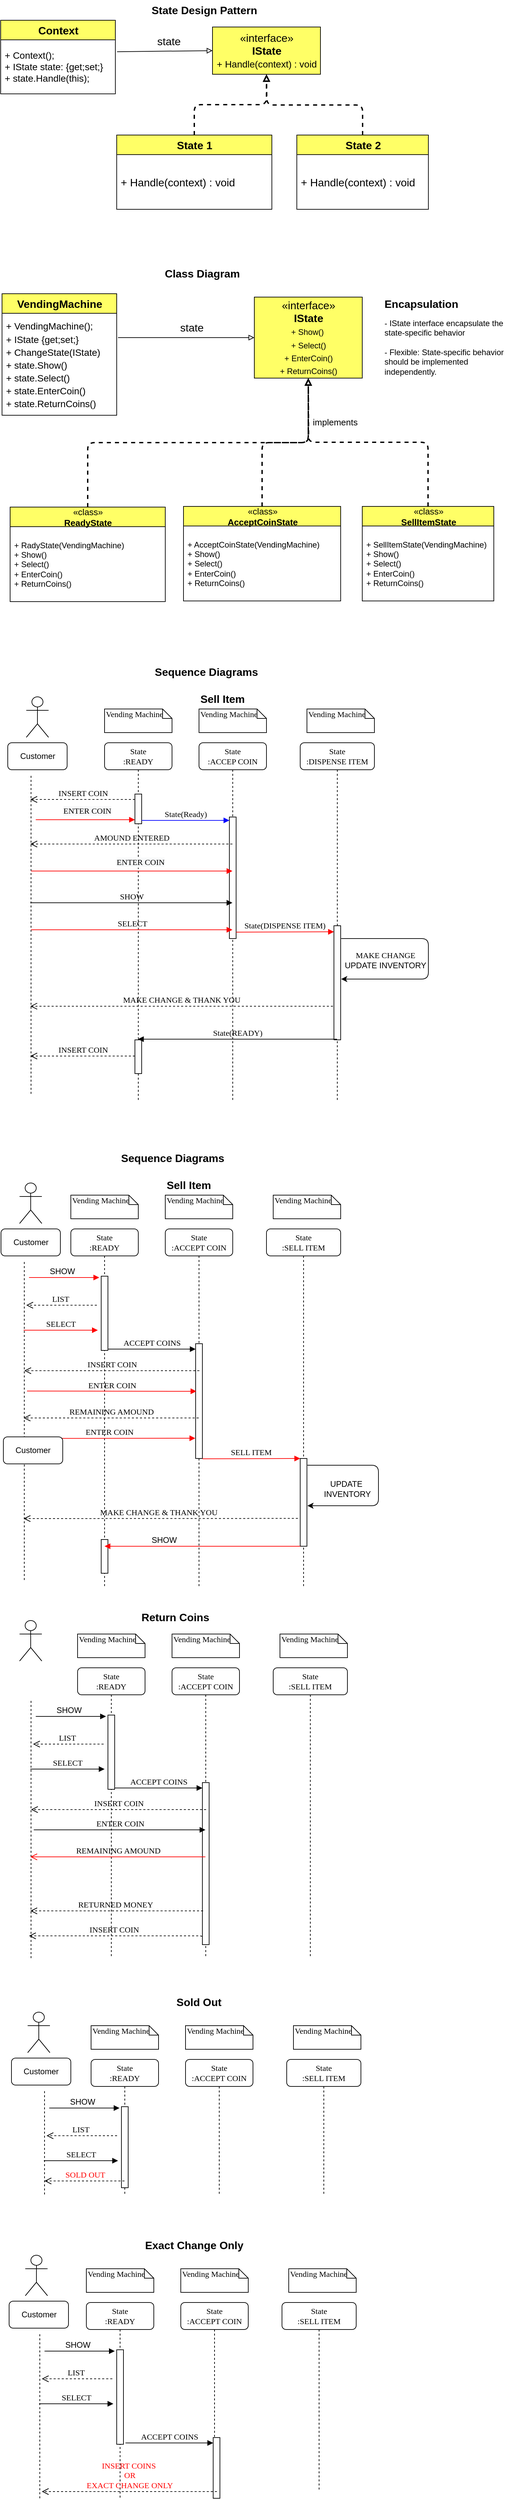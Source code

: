 <mxfile>
    <diagram id="iJszqyFh7Yhv1Dt7iqI_" name="Page-1">
        <mxGraphModel dx="1640" dy="1016" grid="1" gridSize="10" guides="1" tooltips="1" connect="1" arrows="1" fold="1" page="1" pageScale="1" pageWidth="850" pageHeight="1100" math="0" shadow="0">
            <root>
                <mxCell id="0"/>
                <mxCell id="1" parent="0"/>
                <mxCell id="3" value="State &lt;br style=&quot;font-size: 12px&quot;&gt;:ACCEPT COIN" style="shape=umlLifeline;perimeter=lifelinePerimeter;whiteSpace=wrap;html=1;container=1;collapsible=0;recursiveResize=0;outlineConnect=0;rounded=1;shadow=0;comic=0;labelBackgroundColor=none;strokeWidth=1;fontFamily=Verdana;fontSize=12;align=center;fontStyle=0" parent="1" vertex="1">
                    <mxGeometry x="-580" y="1830" width="100" height="530" as="geometry"/>
                </mxCell>
                <mxCell id="51" value="" style="html=1;points=[];perimeter=orthogonalPerimeter;rounded=0;shadow=0;comic=0;labelBackgroundColor=none;strokeWidth=1;fontFamily=Verdana;fontSize=12;align=center;fontStyle=0" parent="3" vertex="1">
                    <mxGeometry x="45" y="170" width="10" height="170" as="geometry"/>
                </mxCell>
                <mxCell id="61" value="MAKE CHANGE &amp;amp; THANK YOU" style="html=1;verticalAlign=bottom;endArrow=open;dashed=1;endSize=8;labelBackgroundColor=none;fontFamily=Verdana;fontSize=12;edgeStyle=elbowEdgeStyle;elbow=vertical;fontStyle=0;exitX=-0.345;exitY=0.907;exitDx=0;exitDy=0;exitPerimeter=0;" parent="3" edge="1">
                    <mxGeometry x="0.017" relative="1" as="geometry">
                        <mxPoint x="-210" y="429" as="targetPoint"/>
                        <Array as="points">
                            <mxPoint x="-16" y="429"/>
                            <mxPoint x="-7.27" y="450"/>
                            <mxPoint x="17.73" y="429.6"/>
                            <mxPoint x="47.73" y="429.6"/>
                        </Array>
                        <mxPoint x="196.55" y="428.77" as="sourcePoint"/>
                        <mxPoint as="offset"/>
                    </mxGeometry>
                </mxCell>
                <mxCell id="5" value="State&lt;br style=&quot;font-size: 12px;&quot;&gt;:SELL ITEM" style="shape=umlLifeline;perimeter=lifelinePerimeter;whiteSpace=wrap;html=1;container=1;collapsible=0;recursiveResize=0;outlineConnect=0;rounded=1;shadow=0;comic=0;labelBackgroundColor=none;strokeWidth=1;fontFamily=Verdana;fontSize=12;align=center;fontStyle=0" parent="1" vertex="1">
                    <mxGeometry x="-430" y="1830" width="110" height="530" as="geometry"/>
                </mxCell>
                <mxCell id="50" value="SELL ITEM" style="html=1;verticalAlign=bottom;endArrow=block;labelBackgroundColor=none;fontFamily=Verdana;fontSize=12;edgeStyle=elbowEdgeStyle;elbow=vertical;fontStyle=0;strokeColor=#FF0000;" parent="5" edge="1">
                    <mxGeometry relative="1" as="geometry">
                        <mxPoint x="-95" y="340.45" as="sourcePoint"/>
                        <mxPoint x="50" y="340" as="targetPoint"/>
                    </mxGeometry>
                </mxCell>
                <mxCell id="59" value="" style="html=1;points=[];perimeter=orthogonalPerimeter;rounded=0;shadow=0;comic=0;labelBackgroundColor=none;strokeWidth=1;fontFamily=Verdana;fontSize=12;align=center;fontStyle=0" parent="5" vertex="1">
                    <mxGeometry x="50" y="340" width="10" height="130" as="geometry"/>
                </mxCell>
                <mxCell id="10" value="State&lt;br style=&quot;font-size: 12px;&quot;&gt;:READY" style="shape=umlLifeline;perimeter=lifelinePerimeter;whiteSpace=wrap;html=1;container=1;collapsible=0;recursiveResize=0;outlineConnect=0;rounded=1;shadow=0;comic=0;labelBackgroundColor=none;strokeWidth=1;fontFamily=Verdana;fontSize=12;align=center;fontStyle=0" parent="1" vertex="1">
                    <mxGeometry x="-720" y="1830" width="100" height="530" as="geometry"/>
                </mxCell>
                <mxCell id="11" value="" style="html=1;points=[];perimeter=orthogonalPerimeter;rounded=0;shadow=0;comic=0;labelBackgroundColor=none;strokeWidth=1;fontFamily=Verdana;fontSize=12;align=center;fontStyle=0" parent="10" vertex="1">
                    <mxGeometry x="45" y="70" width="10" height="110" as="geometry"/>
                </mxCell>
                <mxCell id="34" value="LIST&amp;nbsp;" style="html=1;verticalAlign=bottom;endArrow=open;dashed=1;endSize=8;labelBackgroundColor=none;fontFamily=Verdana;fontSize=12;edgeStyle=elbowEdgeStyle;elbow=vertical;exitX=-0.049;exitY=1;exitDx=0;exitDy=0;exitPerimeter=0;fontStyle=0" parent="10" edge="1">
                    <mxGeometry relative="1" as="geometry">
                        <mxPoint x="-66" y="113" as="targetPoint"/>
                        <Array as="points">
                            <mxPoint x="-16" y="113"/>
                            <mxPoint x="-7.27" y="134"/>
                            <mxPoint x="17.73" y="113.6"/>
                            <mxPoint x="47.73" y="113.6"/>
                        </Array>
                        <mxPoint x="38.51" y="113" as="sourcePoint"/>
                    </mxGeometry>
                </mxCell>
                <mxCell id="42" value="SELECT" style="html=1;verticalAlign=bottom;endArrow=block;labelBackgroundColor=none;fontFamily=Verdana;fontSize=12;edgeStyle=elbowEdgeStyle;elbow=vertical;fontStyle=0;strokeColor=#FF0000;" parent="10" edge="1">
                    <mxGeometry relative="1" as="geometry">
                        <mxPoint x="-70" y="150" as="sourcePoint"/>
                        <mxPoint x="40" y="150" as="targetPoint"/>
                    </mxGeometry>
                </mxCell>
                <mxCell id="46" value="ENTER COIN" style="html=1;verticalAlign=bottom;endArrow=block;labelBackgroundColor=none;fontFamily=Verdana;fontSize=12;edgeStyle=elbowEdgeStyle;elbow=vertical;fontStyle=0;entryX=0.109;entryY=0.419;entryDx=0;entryDy=0;entryPerimeter=0;strokeColor=#FF0000;" parent="10" target="51" edge="1">
                    <mxGeometry relative="1" as="geometry">
                        <mxPoint x="-65" y="240.15" as="sourcePoint"/>
                        <mxPoint x="180" y="240" as="targetPoint"/>
                    </mxGeometry>
                </mxCell>
                <mxCell id="60" value="" style="html=1;points=[];perimeter=orthogonalPerimeter;rounded=0;shadow=0;comic=0;labelBackgroundColor=none;strokeWidth=1;fontFamily=Verdana;fontSize=12;align=center;fontStyle=0" parent="10" vertex="1">
                    <mxGeometry x="45" y="460" width="10" height="50" as="geometry"/>
                </mxCell>
                <mxCell id="20" value="Vending Machine" style="shape=note;whiteSpace=wrap;html=1;size=14;verticalAlign=top;align=left;spacingTop=-6;rounded=0;shadow=0;comic=0;labelBackgroundColor=none;strokeWidth=1;fontFamily=Verdana;fontSize=12;fontStyle=0" parent="1" vertex="1">
                    <mxGeometry x="-720" y="1780" width="100" height="35" as="geometry"/>
                </mxCell>
                <mxCell id="21" value="Vending Machine" style="shape=note;whiteSpace=wrap;html=1;size=14;verticalAlign=top;align=left;spacingTop=-6;rounded=0;shadow=0;comic=0;labelBackgroundColor=none;strokeWidth=1;fontFamily=Verdana;fontSize=12;fontStyle=0" parent="1" vertex="1">
                    <mxGeometry x="-580" y="1780" width="100" height="35" as="geometry"/>
                </mxCell>
                <mxCell id="22" value="Vending Machine" style="shape=note;whiteSpace=wrap;html=1;size=14;verticalAlign=top;align=left;spacingTop=-6;rounded=0;shadow=0;comic=0;labelBackgroundColor=none;strokeWidth=1;fontFamily=Verdana;fontSize=12;fontStyle=0" parent="1" vertex="1">
                    <mxGeometry x="-420" y="1780" width="100" height="35" as="geometry"/>
                </mxCell>
                <mxCell id="26" value="" style="shape=umlActor;verticalLabelPosition=bottom;verticalAlign=top;html=1;outlineConnect=0;fontStyle=0;fontSize=12;" parent="1" vertex="1">
                    <mxGeometry x="-796" y="1762" width="33" height="60" as="geometry"/>
                </mxCell>
                <mxCell id="27" value="" style="endArrow=none;dashed=1;html=1;strokeWidth=1;fontStyle=0;fontSize=12;" parent="1" edge="1">
                    <mxGeometry width="50" height="50" relative="1" as="geometry">
                        <mxPoint x="-789" y="2350" as="sourcePoint"/>
                        <mxPoint x="-789" y="1876" as="targetPoint"/>
                    </mxGeometry>
                </mxCell>
                <mxCell id="35" value="" style="html=1;verticalAlign=bottom;endArrow=block;labelBackgroundColor=none;fontFamily=Verdana;fontSize=12;edgeStyle=elbowEdgeStyle;elbow=vertical;entryX=-0.088;entryY=0.011;entryDx=0;entryDy=0;entryPerimeter=0;fontStyle=0;strokeColor=#FF0000;" parent="1" edge="1">
                    <mxGeometry relative="1" as="geometry">
                        <mxPoint x="-782" y="1902" as="sourcePoint"/>
                        <mxPoint x="-677.88" y="1902.17" as="targetPoint"/>
                    </mxGeometry>
                </mxCell>
                <mxCell id="40" value="SHOW" style="edgeLabel;html=1;align=center;verticalAlign=middle;resizable=0;points=[];fontStyle=0;fontSize=12;" parent="35" vertex="1" connectable="0">
                    <mxGeometry x="0.274" relative="1" as="geometry">
                        <mxPoint x="-18" y="-9" as="offset"/>
                    </mxGeometry>
                </mxCell>
                <mxCell id="44" value="ACCEPT COINS" style="html=1;verticalAlign=bottom;endArrow=block;entryX=0;entryY=0;labelBackgroundColor=none;fontFamily=Verdana;fontSize=12;edgeStyle=elbowEdgeStyle;elbow=vertical;fontStyle=0" parent="1" edge="1">
                    <mxGeometry relative="1" as="geometry">
                        <mxPoint x="-665" y="2008" as="sourcePoint"/>
                        <mxPoint x="-535" y="2008.0" as="targetPoint"/>
                    </mxGeometry>
                </mxCell>
                <mxCell id="45" value="INSERT COIN" style="html=1;verticalAlign=bottom;endArrow=open;dashed=1;endSize=8;labelBackgroundColor=none;fontFamily=Verdana;fontSize=12;edgeStyle=elbowEdgeStyle;elbow=vertical;fontStyle=0" parent="1" edge="1">
                    <mxGeometry x="-0.002" relative="1" as="geometry">
                        <mxPoint x="-789" y="2040" as="targetPoint"/>
                        <Array as="points">
                            <mxPoint x="-615" y="2040"/>
                            <mxPoint x="-606.27" y="2061"/>
                            <mxPoint x="-581.27" y="2040.6"/>
                            <mxPoint x="-551.27" y="2040.6"/>
                        </Array>
                        <mxPoint x="-529.5" y="2040" as="sourcePoint"/>
                        <mxPoint as="offset"/>
                    </mxGeometry>
                </mxCell>
                <mxCell id="47" value="REMAINING AMOUND" style="html=1;verticalAlign=bottom;endArrow=open;dashed=1;endSize=8;labelBackgroundColor=none;fontFamily=Verdana;fontSize=12;edgeStyle=elbowEdgeStyle;elbow=vertical;fontStyle=0" parent="1" source="3" edge="1">
                    <mxGeometry relative="1" as="geometry">
                        <mxPoint x="-790" y="2110" as="targetPoint"/>
                        <Array as="points">
                            <mxPoint x="-726" y="2110"/>
                            <mxPoint x="-717.27" y="2131"/>
                            <mxPoint x="-692.27" y="2110.6"/>
                            <mxPoint x="-662.27" y="2110.6"/>
                        </Array>
                        <mxPoint x="-671.49" y="2110" as="sourcePoint"/>
                    </mxGeometry>
                </mxCell>
                <mxCell id="48" value="ENTER COIN" style="html=1;verticalAlign=bottom;endArrow=block;labelBackgroundColor=none;fontFamily=Verdana;fontSize=12;edgeStyle=elbowEdgeStyle;elbow=vertical;fontStyle=0;strokeColor=#FF0000;" parent="1" edge="1">
                    <mxGeometry relative="1" as="geometry">
                        <mxPoint x="-790" y="2140.3" as="sourcePoint"/>
                        <mxPoint x="-535.5" y="2139.996" as="targetPoint"/>
                    </mxGeometry>
                </mxCell>
                <mxCell id="56" value="" style="endArrow=classic;html=1;fontSize=12;edgeStyle=orthogonalEdgeStyle;fontStyle=0" parent="1" edge="1">
                    <mxGeometry width="50" height="50" relative="1" as="geometry">
                        <mxPoint x="-369.269" y="2180" as="sourcePoint"/>
                        <mxPoint x="-369.269" y="2240" as="targetPoint"/>
                        <Array as="points">
                            <mxPoint x="-264" y="2180"/>
                        </Array>
                    </mxGeometry>
                </mxCell>
                <mxCell id="58" value="UPDATE&amp;nbsp;&lt;br style=&quot;font-size: 12px;&quot;&gt;INVENTORY" style="text;html=1;strokeColor=none;fillColor=none;align=center;verticalAlign=middle;whiteSpace=wrap;rounded=0;fontSize=12;fontStyle=0" parent="1" vertex="1">
                    <mxGeometry x="-340" y="2200" width="60" height="30" as="geometry"/>
                </mxCell>
                <mxCell id="62" value="" style="html=1;verticalAlign=bottom;endArrow=block;labelBackgroundColor=none;fontFamily=Verdana;fontSize=12;edgeStyle=elbowEdgeStyle;elbow=vertical;fontStyle=0;strokeColor=#FF0000;" parent="1" target="10" edge="1">
                    <mxGeometry relative="1" as="geometry">
                        <mxPoint x="-380" y="2300" as="sourcePoint"/>
                        <mxPoint x="-660.269" y="2300" as="targetPoint"/>
                        <Array as="points">
                            <mxPoint x="-390" y="2300"/>
                        </Array>
                    </mxGeometry>
                </mxCell>
                <mxCell id="63" value="SHOW" style="edgeLabel;html=1;align=center;verticalAlign=middle;resizable=0;points=[];fontStyle=0;fontSize=12;" parent="62" vertex="1" connectable="0">
                    <mxGeometry x="0.274" relative="1" as="geometry">
                        <mxPoint x="-18" y="-9" as="offset"/>
                    </mxGeometry>
                </mxCell>
                <mxCell id="65" value="State &lt;br style=&quot;font-size: 12px&quot;&gt;:ACCEPT COIN" style="shape=umlLifeline;perimeter=lifelinePerimeter;whiteSpace=wrap;html=1;container=1;collapsible=0;recursiveResize=0;outlineConnect=0;rounded=1;shadow=0;comic=0;labelBackgroundColor=none;strokeWidth=1;fontFamily=Verdana;fontSize=12;align=center;fontStyle=0" parent="1" vertex="1">
                    <mxGeometry x="-570" y="2480" width="100" height="430" as="geometry"/>
                </mxCell>
                <mxCell id="66" value="" style="html=1;points=[];perimeter=orthogonalPerimeter;rounded=0;shadow=0;comic=0;labelBackgroundColor=none;strokeWidth=1;fontFamily=Verdana;fontSize=12;align=center;fontStyle=0" parent="65" vertex="1">
                    <mxGeometry x="45" y="170" width="10" height="240" as="geometry"/>
                </mxCell>
                <mxCell id="68" value="State&lt;br style=&quot;font-size: 12px;&quot;&gt;:SELL ITEM" style="shape=umlLifeline;perimeter=lifelinePerimeter;whiteSpace=wrap;html=1;container=1;collapsible=0;recursiveResize=0;outlineConnect=0;rounded=1;shadow=0;comic=0;labelBackgroundColor=none;strokeWidth=1;fontFamily=Verdana;fontSize=12;align=center;fontStyle=0" parent="1" vertex="1">
                    <mxGeometry x="-420" y="2480" width="110" height="430" as="geometry"/>
                </mxCell>
                <mxCell id="71" value="State&lt;br style=&quot;font-size: 12px;&quot;&gt;:READY" style="shape=umlLifeline;perimeter=lifelinePerimeter;whiteSpace=wrap;html=1;container=1;collapsible=0;recursiveResize=0;outlineConnect=0;rounded=1;shadow=0;comic=0;labelBackgroundColor=none;strokeWidth=1;fontFamily=Verdana;fontSize=12;align=center;fontStyle=0" parent="1" vertex="1">
                    <mxGeometry x="-710" y="2480" width="100" height="430" as="geometry"/>
                </mxCell>
                <mxCell id="72" value="" style="html=1;points=[];perimeter=orthogonalPerimeter;rounded=0;shadow=0;comic=0;labelBackgroundColor=none;strokeWidth=1;fontFamily=Verdana;fontSize=12;align=center;fontStyle=0" parent="71" vertex="1">
                    <mxGeometry x="45" y="70" width="10" height="110" as="geometry"/>
                </mxCell>
                <mxCell id="73" value="LIST&amp;nbsp;" style="html=1;verticalAlign=bottom;endArrow=open;dashed=1;endSize=8;labelBackgroundColor=none;fontFamily=Verdana;fontSize=12;edgeStyle=elbowEdgeStyle;elbow=vertical;exitX=-0.049;exitY=1;exitDx=0;exitDy=0;exitPerimeter=0;fontStyle=0" parent="71" edge="1">
                    <mxGeometry relative="1" as="geometry">
                        <mxPoint x="-66" y="113" as="targetPoint"/>
                        <Array as="points">
                            <mxPoint x="-16" y="113"/>
                            <mxPoint x="-7.27" y="134"/>
                            <mxPoint x="17.73" y="113.6"/>
                            <mxPoint x="47.73" y="113.6"/>
                        </Array>
                        <mxPoint x="38.51" y="113" as="sourcePoint"/>
                    </mxGeometry>
                </mxCell>
                <mxCell id="74" value="SELECT" style="html=1;verticalAlign=bottom;endArrow=block;labelBackgroundColor=none;fontFamily=Verdana;fontSize=12;edgeStyle=elbowEdgeStyle;elbow=vertical;fontStyle=0" parent="71" edge="1">
                    <mxGeometry relative="1" as="geometry">
                        <mxPoint x="-70" y="150" as="sourcePoint"/>
                        <mxPoint x="40" y="150" as="targetPoint"/>
                    </mxGeometry>
                </mxCell>
                <mxCell id="75" value="ENTER COIN" style="html=1;verticalAlign=bottom;endArrow=block;labelBackgroundColor=none;fontFamily=Verdana;fontSize=12;edgeStyle=elbowEdgeStyle;elbow=vertical;fontStyle=0;" parent="71" target="65" edge="1">
                    <mxGeometry relative="1" as="geometry">
                        <mxPoint x="-65" y="240" as="sourcePoint"/>
                        <mxPoint x="180" y="250" as="targetPoint"/>
                    </mxGeometry>
                </mxCell>
                <mxCell id="67" value="RETURNED MONEY" style="html=1;verticalAlign=bottom;endArrow=open;dashed=1;endSize=8;labelBackgroundColor=none;fontFamily=Verdana;fontSize=12;edgeStyle=elbowEdgeStyle;elbow=vertical;fontStyle=0;" parent="71" edge="1">
                    <mxGeometry x="0.017" relative="1" as="geometry">
                        <mxPoint x="-70" y="360.23" as="targetPoint"/>
                        <Array as="points">
                            <mxPoint x="60" y="360"/>
                            <mxPoint x="157.73" y="360.83"/>
                            <mxPoint x="187.73" y="360.83"/>
                        </Array>
                        <mxPoint x="186" y="360" as="sourcePoint"/>
                        <mxPoint as="offset"/>
                    </mxGeometry>
                </mxCell>
                <mxCell id="77" value="Vending Machine" style="shape=note;whiteSpace=wrap;html=1;size=14;verticalAlign=top;align=left;spacingTop=-6;rounded=0;shadow=0;comic=0;labelBackgroundColor=none;strokeWidth=1;fontFamily=Verdana;fontSize=12;fontStyle=0" parent="1" vertex="1">
                    <mxGeometry x="-710" y="2430" width="100" height="35" as="geometry"/>
                </mxCell>
                <mxCell id="78" value="Vending Machine" style="shape=note;whiteSpace=wrap;html=1;size=14;verticalAlign=top;align=left;spacingTop=-6;rounded=0;shadow=0;comic=0;labelBackgroundColor=none;strokeWidth=1;fontFamily=Verdana;fontSize=12;fontStyle=0" parent="1" vertex="1">
                    <mxGeometry x="-570" y="2430" width="100" height="35" as="geometry"/>
                </mxCell>
                <mxCell id="79" value="Vending Machine" style="shape=note;whiteSpace=wrap;html=1;size=14;verticalAlign=top;align=left;spacingTop=-6;rounded=0;shadow=0;comic=0;labelBackgroundColor=none;strokeWidth=1;fontFamily=Verdana;fontSize=12;fontStyle=0" parent="1" vertex="1">
                    <mxGeometry x="-410" y="2430" width="100" height="35" as="geometry"/>
                </mxCell>
                <mxCell id="81" value="" style="endArrow=none;dashed=1;html=1;strokeWidth=1;fontStyle=0;fontSize=12;" parent="1" edge="1">
                    <mxGeometry width="50" height="50" relative="1" as="geometry">
                        <mxPoint x="-779" y="2910" as="sourcePoint"/>
                        <mxPoint x="-779" y="2526" as="targetPoint"/>
                    </mxGeometry>
                </mxCell>
                <mxCell id="82" value="" style="html=1;verticalAlign=bottom;endArrow=block;labelBackgroundColor=none;fontFamily=Verdana;fontSize=12;edgeStyle=elbowEdgeStyle;elbow=vertical;entryX=-0.088;entryY=0.011;entryDx=0;entryDy=0;entryPerimeter=0;fontStyle=0" parent="1" edge="1">
                    <mxGeometry relative="1" as="geometry">
                        <mxPoint x="-772" y="2552" as="sourcePoint"/>
                        <mxPoint x="-667.88" y="2552.17" as="targetPoint"/>
                    </mxGeometry>
                </mxCell>
                <mxCell id="83" value="SHOW" style="edgeLabel;html=1;align=center;verticalAlign=middle;resizable=0;points=[];fontStyle=0;fontSize=12;" parent="82" vertex="1" connectable="0">
                    <mxGeometry x="0.274" relative="1" as="geometry">
                        <mxPoint x="-18" y="-9" as="offset"/>
                    </mxGeometry>
                </mxCell>
                <mxCell id="84" value="ACCEPT COINS" style="html=1;verticalAlign=bottom;endArrow=block;entryX=0;entryY=0;labelBackgroundColor=none;fontFamily=Verdana;fontSize=12;edgeStyle=elbowEdgeStyle;elbow=vertical;fontStyle=0" parent="1" edge="1">
                    <mxGeometry relative="1" as="geometry">
                        <mxPoint x="-655" y="2658" as="sourcePoint"/>
                        <mxPoint x="-525" y="2658" as="targetPoint"/>
                    </mxGeometry>
                </mxCell>
                <mxCell id="85" value="INSERT COIN" style="html=1;verticalAlign=bottom;endArrow=open;dashed=1;endSize=8;labelBackgroundColor=none;fontFamily=Verdana;fontSize=12;edgeStyle=elbowEdgeStyle;elbow=vertical;fontStyle=0" parent="1" edge="1">
                    <mxGeometry x="-0.002" relative="1" as="geometry">
                        <mxPoint x="-779" y="2690" as="targetPoint"/>
                        <Array as="points">
                            <mxPoint x="-605" y="2690"/>
                            <mxPoint x="-596.27" y="2711"/>
                            <mxPoint x="-571.27" y="2690.6"/>
                            <mxPoint x="-541.27" y="2690.6"/>
                        </Array>
                        <mxPoint x="-519.5" y="2690" as="sourcePoint"/>
                        <mxPoint as="offset"/>
                    </mxGeometry>
                </mxCell>
                <mxCell id="86" value="REMAINING AMOUND" style="html=1;verticalAlign=bottom;endArrow=open;endSize=8;labelBackgroundColor=none;fontFamily=Verdana;fontSize=12;edgeStyle=elbowEdgeStyle;elbow=vertical;fontStyle=0;strokeColor=#FF0000;" parent="1" source="65" edge="1">
                    <mxGeometry relative="1" as="geometry">
                        <mxPoint x="-780" y="2760" as="targetPoint"/>
                        <Array as="points">
                            <mxPoint x="-716" y="2760"/>
                            <mxPoint x="-707.27" y="2781"/>
                            <mxPoint x="-682.27" y="2760.6"/>
                            <mxPoint x="-652.27" y="2760.6"/>
                        </Array>
                        <mxPoint x="-661.49" y="2760" as="sourcePoint"/>
                    </mxGeometry>
                </mxCell>
                <mxCell id="120" value="INSERT COIN" style="html=1;verticalAlign=bottom;endArrow=open;dashed=1;endSize=8;labelBackgroundColor=none;fontFamily=Verdana;fontSize=12;edgeStyle=elbowEdgeStyle;elbow=vertical;fontStyle=0;exitX=0.109;exitY=0.869;exitDx=0;exitDy=0;exitPerimeter=0;" parent="1" edge="1">
                    <mxGeometry x="0.017" relative="1" as="geometry">
                        <mxPoint x="-782" y="2877.23" as="targetPoint"/>
                        <Array as="points">
                            <mxPoint x="-652" y="2877"/>
                            <mxPoint x="-554.27" y="2877.83"/>
                            <mxPoint x="-524.27" y="2877.83"/>
                        </Array>
                        <mxPoint x="-525.91" y="2878.18" as="sourcePoint"/>
                        <mxPoint as="offset"/>
                    </mxGeometry>
                </mxCell>
                <mxCell id="121" value="State &lt;br style=&quot;font-size: 12px&quot;&gt;:ACCEPT COIN" style="shape=umlLifeline;perimeter=lifelinePerimeter;whiteSpace=wrap;html=1;container=1;collapsible=0;recursiveResize=0;outlineConnect=0;rounded=1;shadow=0;comic=0;labelBackgroundColor=none;strokeWidth=1;fontFamily=Verdana;fontSize=12;align=center;fontStyle=0" parent="1" vertex="1">
                    <mxGeometry x="-550" y="3060" width="100" height="200" as="geometry"/>
                </mxCell>
                <mxCell id="123" value="State&lt;br style=&quot;font-size: 12px;&quot;&gt;:SELL ITEM" style="shape=umlLifeline;perimeter=lifelinePerimeter;whiteSpace=wrap;html=1;container=1;collapsible=0;recursiveResize=0;outlineConnect=0;rounded=1;shadow=0;comic=0;labelBackgroundColor=none;strokeWidth=1;fontFamily=Verdana;fontSize=12;align=center;fontStyle=0" parent="1" vertex="1">
                    <mxGeometry x="-400" y="3060" width="110" height="200" as="geometry"/>
                </mxCell>
                <mxCell id="124" value="State&lt;br style=&quot;font-size: 12px;&quot;&gt;:READY" style="shape=umlLifeline;perimeter=lifelinePerimeter;whiteSpace=wrap;html=1;container=1;collapsible=0;recursiveResize=0;outlineConnect=0;rounded=1;shadow=0;comic=0;labelBackgroundColor=none;strokeWidth=1;fontFamily=Verdana;fontSize=12;align=center;fontStyle=0" parent="1" vertex="1">
                    <mxGeometry x="-690" y="3060" width="100" height="200" as="geometry"/>
                </mxCell>
                <mxCell id="125" value="" style="html=1;points=[];perimeter=orthogonalPerimeter;rounded=0;shadow=0;comic=0;labelBackgroundColor=none;strokeWidth=1;fontFamily=Verdana;fontSize=12;align=center;fontStyle=0" parent="124" vertex="1">
                    <mxGeometry x="45" y="70" width="10" height="120" as="geometry"/>
                </mxCell>
                <mxCell id="126" value="LIST&amp;nbsp;" style="html=1;verticalAlign=bottom;endArrow=open;dashed=1;endSize=8;labelBackgroundColor=none;fontFamily=Verdana;fontSize=12;edgeStyle=elbowEdgeStyle;elbow=vertical;exitX=-0.049;exitY=1;exitDx=0;exitDy=0;exitPerimeter=0;fontStyle=0" parent="124" edge="1">
                    <mxGeometry relative="1" as="geometry">
                        <mxPoint x="-66" y="113" as="targetPoint"/>
                        <Array as="points">
                            <mxPoint x="-16" y="113"/>
                            <mxPoint x="-7.27" y="134"/>
                            <mxPoint x="17.73" y="113.6"/>
                            <mxPoint x="47.73" y="113.6"/>
                        </Array>
                        <mxPoint x="38.51" y="113" as="sourcePoint"/>
                    </mxGeometry>
                </mxCell>
                <mxCell id="127" value="SELECT" style="html=1;verticalAlign=bottom;endArrow=block;labelBackgroundColor=none;fontFamily=Verdana;fontSize=12;edgeStyle=elbowEdgeStyle;elbow=vertical;fontStyle=0" parent="124" edge="1">
                    <mxGeometry relative="1" as="geometry">
                        <mxPoint x="-70" y="150" as="sourcePoint"/>
                        <mxPoint x="40" y="150" as="targetPoint"/>
                    </mxGeometry>
                </mxCell>
                <mxCell id="130" value="Vending Machine" style="shape=note;whiteSpace=wrap;html=1;size=14;verticalAlign=top;align=left;spacingTop=-6;rounded=0;shadow=0;comic=0;labelBackgroundColor=none;strokeWidth=1;fontFamily=Verdana;fontSize=12;fontStyle=0" parent="1" vertex="1">
                    <mxGeometry x="-690" y="3010" width="100" height="35" as="geometry"/>
                </mxCell>
                <mxCell id="131" value="Vending Machine" style="shape=note;whiteSpace=wrap;html=1;size=14;verticalAlign=top;align=left;spacingTop=-6;rounded=0;shadow=0;comic=0;labelBackgroundColor=none;strokeWidth=1;fontFamily=Verdana;fontSize=12;fontStyle=0" parent="1" vertex="1">
                    <mxGeometry x="-550" y="3010" width="100" height="35" as="geometry"/>
                </mxCell>
                <mxCell id="132" value="Vending Machine" style="shape=note;whiteSpace=wrap;html=1;size=14;verticalAlign=top;align=left;spacingTop=-6;rounded=0;shadow=0;comic=0;labelBackgroundColor=none;strokeWidth=1;fontFamily=Verdana;fontSize=12;fontStyle=0" parent="1" vertex="1">
                    <mxGeometry x="-390" y="3010" width="100" height="35" as="geometry"/>
                </mxCell>
                <mxCell id="134" value="" style="endArrow=none;dashed=1;html=1;strokeWidth=1;fontStyle=0;fontSize=12;" parent="1" edge="1">
                    <mxGeometry width="50" height="50" relative="1" as="geometry">
                        <mxPoint x="-759" y="3260" as="sourcePoint"/>
                        <mxPoint x="-759" y="3106" as="targetPoint"/>
                    </mxGeometry>
                </mxCell>
                <mxCell id="135" value="" style="html=1;verticalAlign=bottom;endArrow=block;labelBackgroundColor=none;fontFamily=Verdana;fontSize=12;edgeStyle=elbowEdgeStyle;elbow=vertical;entryX=-0.088;entryY=0.011;entryDx=0;entryDy=0;entryPerimeter=0;fontStyle=0" parent="1" edge="1">
                    <mxGeometry relative="1" as="geometry">
                        <mxPoint x="-752" y="3132" as="sourcePoint"/>
                        <mxPoint x="-647.88" y="3132.17" as="targetPoint"/>
                    </mxGeometry>
                </mxCell>
                <mxCell id="136" value="SHOW" style="edgeLabel;html=1;align=center;verticalAlign=middle;resizable=0;points=[];fontStyle=0;fontSize=12;" parent="135" vertex="1" connectable="0">
                    <mxGeometry x="0.274" relative="1" as="geometry">
                        <mxPoint x="-18" y="-9" as="offset"/>
                    </mxGeometry>
                </mxCell>
                <mxCell id="138" value="SOLD OUT" style="html=1;verticalAlign=bottom;endArrow=open;dashed=1;endSize=8;labelBackgroundColor=none;fontFamily=Verdana;fontSize=12;edgeStyle=elbowEdgeStyle;elbow=vertical;fontStyle=0;fontColor=#FF0000;" parent="1" source="124" edge="1">
                    <mxGeometry x="-0.002" relative="1" as="geometry">
                        <mxPoint x="-759" y="3240" as="targetPoint"/>
                        <Array as="points">
                            <mxPoint x="-680" y="3240"/>
                            <mxPoint x="-660" y="3250"/>
                            <mxPoint x="-576.27" y="3261"/>
                            <mxPoint x="-551.27" y="3240.6"/>
                            <mxPoint x="-521.27" y="3240.6"/>
                        </Array>
                        <mxPoint x="-570" y="3260" as="sourcePoint"/>
                        <mxPoint as="offset"/>
                    </mxGeometry>
                </mxCell>
                <mxCell id="143" value="&lt;font color=&quot;#000000&quot; style=&quot;font-size: 16px;&quot;&gt;Sold Out&lt;/font&gt;" style="text;html=1;strokeColor=none;fillColor=none;align=center;verticalAlign=middle;whiteSpace=wrap;rounded=0;fontSize=16;fontColor=#FF0000;fontStyle=1" parent="1" vertex="1">
                    <mxGeometry x="-625" y="2960" width="190" height="30" as="geometry"/>
                </mxCell>
                <mxCell id="144" value="&lt;font color=&quot;#000000&quot; style=&quot;font-size: 16px;&quot;&gt;Return Coins&lt;/font&gt;" style="text;html=1;strokeColor=none;fillColor=none;align=center;verticalAlign=middle;whiteSpace=wrap;rounded=0;fontSize=16;fontColor=#FF0000;fontStyle=1" parent="1" vertex="1">
                    <mxGeometry x="-660" y="2390" width="190" height="30" as="geometry"/>
                </mxCell>
                <mxCell id="145" value="State &lt;br style=&quot;font-size: 12px&quot;&gt;:ACCEPT COIN" style="shape=umlLifeline;perimeter=lifelinePerimeter;whiteSpace=wrap;html=1;container=1;collapsible=0;recursiveResize=0;outlineConnect=0;rounded=1;shadow=0;comic=0;labelBackgroundColor=none;strokeWidth=1;fontFamily=Verdana;fontSize=12;align=center;fontStyle=0" parent="1" vertex="1">
                    <mxGeometry x="-557" y="3420" width="100" height="200" as="geometry"/>
                </mxCell>
                <mxCell id="146" value="State&lt;br style=&quot;font-size: 12px;&quot;&gt;:SELL ITEM" style="shape=umlLifeline;perimeter=lifelinePerimeter;whiteSpace=wrap;html=1;container=1;collapsible=0;recursiveResize=0;outlineConnect=0;rounded=1;shadow=0;comic=0;labelBackgroundColor=none;strokeWidth=1;fontFamily=Verdana;fontSize=12;align=center;fontStyle=0" parent="1" vertex="1">
                    <mxGeometry x="-407" y="3420" width="110" height="280" as="geometry"/>
                </mxCell>
                <mxCell id="147" value="State&lt;br style=&quot;font-size: 12px;&quot;&gt;:READY" style="shape=umlLifeline;perimeter=lifelinePerimeter;whiteSpace=wrap;html=1;container=1;collapsible=0;recursiveResize=0;outlineConnect=0;rounded=1;shadow=0;comic=0;labelBackgroundColor=none;strokeWidth=1;fontFamily=Verdana;fontSize=12;align=center;fontStyle=0" parent="1" vertex="1">
                    <mxGeometry x="-697" y="3420" width="100" height="290" as="geometry"/>
                </mxCell>
                <mxCell id="148" value="" style="html=1;points=[];perimeter=orthogonalPerimeter;rounded=0;shadow=0;comic=0;labelBackgroundColor=none;strokeWidth=1;fontFamily=Verdana;fontSize=12;align=center;fontStyle=0" parent="147" vertex="1">
                    <mxGeometry x="45" y="70" width="10" height="140" as="geometry"/>
                </mxCell>
                <mxCell id="149" value="LIST&amp;nbsp;" style="html=1;verticalAlign=bottom;endArrow=open;dashed=1;endSize=8;labelBackgroundColor=none;fontFamily=Verdana;fontSize=12;edgeStyle=elbowEdgeStyle;elbow=vertical;exitX=-0.049;exitY=1;exitDx=0;exitDy=0;exitPerimeter=0;fontStyle=0" parent="147" edge="1">
                    <mxGeometry relative="1" as="geometry">
                        <mxPoint x="-66" y="113" as="targetPoint"/>
                        <Array as="points">
                            <mxPoint x="-16" y="113"/>
                            <mxPoint x="-7.27" y="134"/>
                            <mxPoint x="17.73" y="113.6"/>
                            <mxPoint x="47.73" y="113.6"/>
                        </Array>
                        <mxPoint x="38.51" y="113" as="sourcePoint"/>
                    </mxGeometry>
                </mxCell>
                <mxCell id="150" value="SELECT" style="html=1;verticalAlign=bottom;endArrow=block;labelBackgroundColor=none;fontFamily=Verdana;fontSize=12;edgeStyle=elbowEdgeStyle;elbow=vertical;fontStyle=0" parent="147" edge="1">
                    <mxGeometry relative="1" as="geometry">
                        <mxPoint x="-70" y="150" as="sourcePoint"/>
                        <mxPoint x="40" y="150" as="targetPoint"/>
                    </mxGeometry>
                </mxCell>
                <mxCell id="151" value="Vending Machine" style="shape=note;whiteSpace=wrap;html=1;size=14;verticalAlign=top;align=left;spacingTop=-6;rounded=0;shadow=0;comic=0;labelBackgroundColor=none;strokeWidth=1;fontFamily=Verdana;fontSize=12;fontStyle=0" parent="1" vertex="1">
                    <mxGeometry x="-697" y="3370" width="100" height="35" as="geometry"/>
                </mxCell>
                <mxCell id="152" value="Vending Machine" style="shape=note;whiteSpace=wrap;html=1;size=14;verticalAlign=top;align=left;spacingTop=-6;rounded=0;shadow=0;comic=0;labelBackgroundColor=none;strokeWidth=1;fontFamily=Verdana;fontSize=12;fontStyle=0" parent="1" vertex="1">
                    <mxGeometry x="-557" y="3370" width="100" height="35" as="geometry"/>
                </mxCell>
                <mxCell id="153" value="Vending Machine" style="shape=note;whiteSpace=wrap;html=1;size=14;verticalAlign=top;align=left;spacingTop=-6;rounded=0;shadow=0;comic=0;labelBackgroundColor=none;strokeWidth=1;fontFamily=Verdana;fontSize=12;fontStyle=0" parent="1" vertex="1">
                    <mxGeometry x="-397" y="3370" width="100" height="35" as="geometry"/>
                </mxCell>
                <mxCell id="155" value="" style="endArrow=none;dashed=1;html=1;strokeWidth=1;fontStyle=0;fontSize=12;" parent="1" edge="1">
                    <mxGeometry width="50" height="50" relative="1" as="geometry">
                        <mxPoint x="-766" y="3710" as="sourcePoint"/>
                        <mxPoint x="-766" y="3466" as="targetPoint"/>
                    </mxGeometry>
                </mxCell>
                <mxCell id="156" value="" style="html=1;verticalAlign=bottom;endArrow=block;labelBackgroundColor=none;fontFamily=Verdana;fontSize=12;edgeStyle=elbowEdgeStyle;elbow=vertical;entryX=-0.088;entryY=0.011;entryDx=0;entryDy=0;entryPerimeter=0;fontStyle=0" parent="1" edge="1">
                    <mxGeometry relative="1" as="geometry">
                        <mxPoint x="-759" y="3492" as="sourcePoint"/>
                        <mxPoint x="-654.88" y="3492.17" as="targetPoint"/>
                    </mxGeometry>
                </mxCell>
                <mxCell id="157" value="SHOW" style="edgeLabel;html=1;align=center;verticalAlign=middle;resizable=0;points=[];fontStyle=0;fontSize=12;" parent="156" vertex="1" connectable="0">
                    <mxGeometry x="0.274" relative="1" as="geometry">
                        <mxPoint x="-18" y="-9" as="offset"/>
                    </mxGeometry>
                </mxCell>
                <mxCell id="159" value="&lt;font color=&quot;#000000&quot; style=&quot;font-size: 16px;&quot;&gt;Exact Change Only&lt;/font&gt;" style="text;html=1;strokeColor=none;fillColor=none;align=center;verticalAlign=middle;whiteSpace=wrap;rounded=0;fontSize=16;fontColor=#FF0000;fontStyle=1" parent="1" vertex="1">
                    <mxGeometry x="-632" y="3320" width="190" height="30" as="geometry"/>
                </mxCell>
                <mxCell id="160" value="" style="html=1;points=[];perimeter=orthogonalPerimeter;rounded=0;shadow=0;comic=0;labelBackgroundColor=none;strokeWidth=1;fontFamily=Verdana;fontSize=12;align=center;fontStyle=0" parent="1" vertex="1">
                    <mxGeometry x="-509" y="3620" width="10" height="90" as="geometry"/>
                </mxCell>
                <mxCell id="161" value="ACCEPT COINS" style="html=1;verticalAlign=bottom;endArrow=block;entryX=0;entryY=0;labelBackgroundColor=none;fontFamily=Verdana;fontSize=12;edgeStyle=elbowEdgeStyle;elbow=vertical;fontStyle=0" parent="1" edge="1">
                    <mxGeometry relative="1" as="geometry">
                        <mxPoint x="-639" y="3628" as="sourcePoint"/>
                        <mxPoint x="-509" y="3628" as="targetPoint"/>
                    </mxGeometry>
                </mxCell>
                <mxCell id="162" value="&lt;span style=&quot;color: rgb(255, 0, 0); font-size: 12px;&quot;&gt;INSERT COINS&amp;nbsp;&lt;br style=&quot;font-size: 12px;&quot;&gt;OR&lt;br style=&quot;font-size: 12px;&quot;&gt;EXACT CHANGE ONLY&lt;/span&gt;" style="html=1;verticalAlign=bottom;endArrow=open;dashed=1;endSize=8;labelBackgroundColor=none;fontFamily=Verdana;fontSize=12;edgeStyle=elbowEdgeStyle;elbow=vertical;fontStyle=0" parent="1" edge="1">
                    <mxGeometry x="-0.002" relative="1" as="geometry">
                        <mxPoint x="-763" y="3700" as="targetPoint"/>
                        <Array as="points">
                            <mxPoint x="-589" y="3700"/>
                            <mxPoint x="-580.27" y="3721"/>
                            <mxPoint x="-555.27" y="3700.6"/>
                            <mxPoint x="-525.27" y="3700.6"/>
                        </Array>
                        <mxPoint x="-503.5" y="3700" as="sourcePoint"/>
                        <mxPoint as="offset"/>
                    </mxGeometry>
                </mxCell>
                <mxCell id="163" value="&lt;font color=&quot;#000000&quot; style=&quot;font-size: 16px;&quot;&gt;Sell Item&lt;/font&gt;" style="text;html=1;strokeColor=none;fillColor=none;align=center;verticalAlign=middle;whiteSpace=wrap;rounded=0;fontSize=16;fontColor=#FF0000;fontStyle=1" parent="1" vertex="1">
                    <mxGeometry x="-640" y="1750" width="190" height="30" as="geometry"/>
                </mxCell>
                <mxCell id="171" value="Customer" style="rounded=1;whiteSpace=wrap;html=1;fontSize=12;fontColor=#000000;fontStyle=0" parent="1" vertex="1">
                    <mxGeometry x="-823.5" y="1830" width="88" height="40" as="geometry"/>
                </mxCell>
                <mxCell id="173" value="" style="shape=umlActor;verticalLabelPosition=bottom;verticalAlign=top;html=1;outlineConnect=0;fontStyle=0;fontSize=12;" parent="1" vertex="1">
                    <mxGeometry x="-796" y="2410" width="33" height="60" as="geometry"/>
                </mxCell>
                <mxCell id="174" value="Customer" style="rounded=1;whiteSpace=wrap;html=1;fontSize=12;fontColor=#000000;fontStyle=0" parent="1" vertex="1">
                    <mxGeometry x="-820" y="2138" width="88" height="40" as="geometry"/>
                </mxCell>
                <mxCell id="175" value="" style="shape=umlActor;verticalLabelPosition=bottom;verticalAlign=top;html=1;outlineConnect=0;fontStyle=0;fontSize=12;" parent="1" vertex="1">
                    <mxGeometry x="-784" y="2990" width="33" height="60" as="geometry"/>
                </mxCell>
                <mxCell id="176" value="Customer" style="rounded=1;whiteSpace=wrap;html=1;fontSize=12;fontColor=#000000;fontStyle=0" parent="1" vertex="1">
                    <mxGeometry x="-808" y="3058" width="88" height="40" as="geometry"/>
                </mxCell>
                <mxCell id="177" value="" style="shape=umlActor;verticalLabelPosition=bottom;verticalAlign=top;html=1;outlineConnect=0;fontStyle=0;fontSize=12;" parent="1" vertex="1">
                    <mxGeometry x="-787.5" y="3350" width="33" height="60" as="geometry"/>
                </mxCell>
                <mxCell id="178" value="Customer" style="rounded=1;whiteSpace=wrap;html=1;fontSize=12;fontColor=#000000;fontStyle=0" parent="1" vertex="1">
                    <mxGeometry x="-811.5" y="3418" width="88" height="40" as="geometry"/>
                </mxCell>
                <mxCell id="185" value="&lt;span style=&quot;font-weight: 400 ; font-size: 13px&quot;&gt;«class»&lt;/span&gt;&lt;br style=&quot;font-size: 13px&quot;&gt;ReadyState" style="swimlane;fontStyle=1;align=center;verticalAlign=middle;childLayout=stackLayout;horizontal=1;startSize=29;horizontalStack=0;resizeParent=1;resizeParentMax=0;resizeLast=0;collapsible=0;marginBottom=0;html=1;labelBackgroundColor=none;fontSize=13;fontColor=#000000;fillColor=#FFFF66;" parent="1" vertex="1">
                    <mxGeometry x="-810" y="761" width="230" height="140" as="geometry"/>
                </mxCell>
                <mxCell id="187" value="+ RadyState(VendingMachine)&lt;br style=&quot;font-size: 12px&quot;&gt;+ Show()&amp;nbsp;&lt;br&gt;+ Select()&lt;br&gt;+ EnterCoin()&lt;br&gt;+ ReturnCoins()" style="text;html=1;strokeColor=none;fillColor=none;align=left;verticalAlign=middle;spacingLeft=4;spacingRight=4;overflow=hidden;rotatable=0;points=[[0,0.5],[1,0.5]];portConstraint=eastwest;labelBackgroundColor=none;fontSize=12;fontColor=#000000;" parent="185" vertex="1">
                    <mxGeometry y="29" width="230" height="111" as="geometry"/>
                </mxCell>
                <mxCell id="188" value="&lt;span style=&quot;font-size: 13px; font-weight: 400;&quot;&gt;«class»&lt;/span&gt;&lt;br style=&quot;font-size: 13px;&quot;&gt;&lt;span style=&quot;font-size: 13px;&quot;&gt;AcceptCoinState&lt;/span&gt;" style="swimlane;fontStyle=1;align=center;verticalAlign=middle;childLayout=stackLayout;horizontal=1;startSize=29;horizontalStack=0;resizeParent=1;resizeParentMax=0;resizeLast=0;collapsible=0;marginBottom=0;html=1;labelBackgroundColor=none;fontSize=13;fontColor=#000000;fillColor=#FFFF66;" parent="1" vertex="1">
                    <mxGeometry x="-553" y="760" width="233" height="140" as="geometry"/>
                </mxCell>
                <mxCell id="189" value="+ AcceptCoinState(VendingMachine)&lt;br style=&quot;font-size: 12px&quot;&gt;+ Show()&amp;nbsp;&lt;br&gt;+ Select()&lt;br&gt;+ EnterCoin()&lt;br&gt;+ ReturnCoins()" style="text;html=1;strokeColor=none;fillColor=none;align=left;verticalAlign=middle;spacingLeft=4;spacingRight=4;overflow=hidden;rotatable=0;points=[[0,0.5],[1,0.5]];portConstraint=eastwest;labelBackgroundColor=none;fontSize=12;fontColor=#000000;" parent="188" vertex="1">
                    <mxGeometry y="29" width="233" height="111" as="geometry"/>
                </mxCell>
                <mxCell id="190" value="«interface»&lt;br&gt;&lt;b&gt;IState&lt;/b&gt;&lt;br&gt;&lt;span style=&quot;font-size: 12px ; text-align: left&quot;&gt;+ Show()&amp;nbsp;&lt;/span&gt;&lt;br style=&quot;font-size: 12px ; text-align: left&quot;&gt;&lt;span style=&quot;font-size: 12px ; text-align: left&quot;&gt;+ Select()&lt;/span&gt;&lt;br style=&quot;font-size: 12px ; text-align: left&quot;&gt;&lt;span style=&quot;font-size: 12px ; text-align: left&quot;&gt;+ EnterCoin()&lt;/span&gt;&lt;br style=&quot;font-size: 12px ; text-align: left&quot;&gt;&lt;div style=&quot;text-align: left&quot;&gt;&lt;span style=&quot;font-size: 12px&quot;&gt;+ ReturnCoins()&lt;/span&gt;&lt;/div&gt;" style="html=1;labelBackgroundColor=none;fontSize=16;fontColor=#000000;fillColor=#FFFF66;" parent="1" vertex="1">
                    <mxGeometry x="-448" y="450" width="160" height="120" as="geometry"/>
                </mxCell>
                <mxCell id="191" value="state" style="endArrow=block;html=1;labelBackgroundColor=none;fontSize=16;fontColor=#000000;entryX=0;entryY=0.5;entryDx=0;entryDy=0;endFill=0;" parent="1" target="190" edge="1">
                    <mxGeometry x="0.081" y="15" width="50" height="50" relative="1" as="geometry">
                        <mxPoint x="-650" y="510" as="sourcePoint"/>
                        <mxPoint x="-533" y="470" as="targetPoint"/>
                        <mxPoint as="offset"/>
                    </mxGeometry>
                </mxCell>
                <mxCell id="193" value="" style="endArrow=block;html=1;labelBackgroundColor=#FFFF66;fontSize=16;fontColor=#000000;jumpStyle=none;exitX=0.5;exitY=0;exitDx=0;exitDy=0;dashed=1;endFill=0;edgeStyle=orthogonalEdgeStyle;strokeWidth=2;" parent="1" source="188" edge="1">
                    <mxGeometry width="50" height="50" relative="1" as="geometry">
                        <mxPoint x="-328" y="600" as="sourcePoint"/>
                        <mxPoint x="-368" y="570" as="targetPoint"/>
                    </mxGeometry>
                </mxCell>
                <mxCell id="194" value="" style="endArrow=block;html=1;labelBackgroundColor=#FFFF66;fontSize=16;fontColor=#000000;jumpStyle=none;dashed=1;endFill=0;edgeStyle=orthogonalEdgeStyle;exitX=0.5;exitY=0;exitDx=0;exitDy=0;entryX=0.5;entryY=1;entryDx=0;entryDy=0;strokeWidth=2;" parent="1" source="185" target="190" edge="1">
                    <mxGeometry width="50" height="50" relative="1" as="geometry">
                        <mxPoint x="-488" y="620" as="sourcePoint"/>
                        <mxPoint x="-388" y="540" as="targetPoint"/>
                    </mxGeometry>
                </mxCell>
                <mxCell id="195" value="&lt;font color=&quot;#000000&quot; style=&quot;font-size: 16px&quot;&gt;Class Diagram&lt;/font&gt;" style="text;html=1;strokeColor=none;fillColor=none;align=center;verticalAlign=middle;whiteSpace=wrap;rounded=0;fontSize=16;fontColor=#FF0000;fontStyle=1" parent="1" vertex="1">
                    <mxGeometry x="-620" y="400" width="190" height="30" as="geometry"/>
                </mxCell>
                <mxCell id="196" value="&lt;font color=&quot;#000000&quot; style=&quot;font-size: 16px&quot;&gt;Sequence Diagrams&lt;/font&gt;" style="text;html=1;strokeColor=none;fillColor=none;align=center;verticalAlign=middle;whiteSpace=wrap;rounded=0;fontSize=16;fontColor=#FF0000;fontStyle=1" parent="1" vertex="1">
                    <mxGeometry x="-664" y="1710" width="190" height="30" as="geometry"/>
                </mxCell>
                <mxCell id="208" value="VendingMachine" style="swimlane;fontStyle=1;align=center;verticalAlign=middle;childLayout=stackLayout;horizontal=1;startSize=29;horizontalStack=0;resizeParent=1;resizeParentMax=0;resizeLast=0;collapsible=0;marginBottom=0;html=1;labelBackgroundColor=none;fontSize=16;fontColor=#000000;fillColor=#FFFF66;" parent="1" vertex="1">
                    <mxGeometry x="-822" y="445" width="170" height="180" as="geometry"/>
                </mxCell>
                <mxCell id="209" value="&lt;font style=&quot;font-size: 14px&quot;&gt;+&amp;nbsp;&lt;span style=&quot;text-align: center&quot;&gt;VendingMachine&lt;/span&gt;();&lt;br&gt;+ IState {get;set;}&amp;nbsp;&lt;br&gt;+ ChangeState(IState)&lt;br&gt;+ state.Show()&lt;br&gt;+ state.Select()&lt;br&gt;+ state.EnterCoin()&lt;br&gt;+ state.ReturnCoins()&lt;br&gt;&lt;/font&gt;" style="text;html=1;strokeColor=none;fillColor=none;align=left;verticalAlign=middle;spacingLeft=4;spacingRight=4;overflow=hidden;rotatable=0;points=[[0,0.5],[1,0.5]];portConstraint=eastwest;labelBackgroundColor=none;fontSize=16;fontColor=#000000;" parent="208" vertex="1">
                    <mxGeometry y="29" width="170" height="151" as="geometry"/>
                </mxCell>
                <mxCell id="212" value="State 1" style="swimlane;fontStyle=1;align=center;verticalAlign=middle;childLayout=stackLayout;horizontal=1;startSize=29;horizontalStack=0;resizeParent=1;resizeParentMax=0;resizeLast=0;collapsible=0;marginBottom=0;html=1;labelBackgroundColor=none;fontSize=16;fontColor=#000000;fillColor=#FFFF66;" parent="1" vertex="1">
                    <mxGeometry x="-652" y="210" width="230" height="110" as="geometry"/>
                </mxCell>
                <mxCell id="213" value="+ Handle(context) : void" style="text;html=1;strokeColor=none;fillColor=none;align=left;verticalAlign=middle;spacingLeft=4;spacingRight=4;overflow=hidden;rotatable=0;points=[[0,0.5],[1,0.5]];portConstraint=eastwest;labelBackgroundColor=none;fontSize=16;fontColor=#000000;" parent="212" vertex="1">
                    <mxGeometry y="29" width="230" height="81" as="geometry"/>
                </mxCell>
                <mxCell id="214" value="State 2" style="swimlane;fontStyle=1;align=center;verticalAlign=middle;childLayout=stackLayout;horizontal=1;startSize=29;horizontalStack=0;resizeParent=1;resizeParentMax=0;resizeLast=0;collapsible=0;marginBottom=0;html=1;labelBackgroundColor=none;fontSize=16;fontColor=#000000;fillColor=#FFFF66;" parent="1" vertex="1">
                    <mxGeometry x="-385" y="210" width="195" height="110" as="geometry"/>
                </mxCell>
                <mxCell id="215" value="+ Handle(context) : void" style="text;html=1;strokeColor=none;fillColor=none;align=left;verticalAlign=middle;spacingLeft=4;spacingRight=4;overflow=hidden;rotatable=0;points=[[0,0.5],[1,0.5]];portConstraint=eastwest;labelBackgroundColor=none;fontSize=16;fontColor=#000000;" parent="214" vertex="1">
                    <mxGeometry y="29" width="195" height="81" as="geometry"/>
                </mxCell>
                <mxCell id="216" value="«interface»&lt;br&gt;&lt;b&gt;IState&lt;/b&gt;&lt;br&gt;&lt;font style=&quot;font-size: 14px&quot;&gt;+ Handle(context) : void&lt;/font&gt;" style="html=1;labelBackgroundColor=none;fontSize=16;fontColor=#000000;fillColor=#FFFF66;" parent="1" vertex="1">
                    <mxGeometry x="-510" y="50" width="160" height="70" as="geometry"/>
                </mxCell>
                <mxCell id="217" value="state" style="endArrow=block;html=1;labelBackgroundColor=none;fontSize=16;fontColor=#000000;entryX=0;entryY=0.5;entryDx=0;entryDy=0;exitX=1.015;exitY=0.22;exitDx=0;exitDy=0;exitPerimeter=0;endFill=0;" parent="1" source="222" target="216" edge="1">
                    <mxGeometry x="0.081" y="15" width="50" height="50" relative="1" as="geometry">
                        <mxPoint x="-684" y="85" as="sourcePoint"/>
                        <mxPoint x="-595" y="50" as="targetPoint"/>
                        <mxPoint as="offset"/>
                    </mxGeometry>
                </mxCell>
                <mxCell id="218" value="" style="endArrow=block;html=1;labelBackgroundColor=#FFFF66;fontSize=16;fontColor=#000000;jumpStyle=none;exitX=0.5;exitY=0;exitDx=0;exitDy=0;dashed=1;endFill=0;edgeStyle=orthogonalEdgeStyle;strokeWidth=2;" parent="1" source="214" edge="1">
                    <mxGeometry width="50" height="50" relative="1" as="geometry">
                        <mxPoint x="-390" y="180" as="sourcePoint"/>
                        <mxPoint x="-430" y="120" as="targetPoint"/>
                    </mxGeometry>
                </mxCell>
                <mxCell id="219" value="" style="endArrow=block;html=1;labelBackgroundColor=#FFFF66;fontSize=16;fontColor=#000000;jumpStyle=none;dashed=1;endFill=0;edgeStyle=orthogonalEdgeStyle;exitX=0.5;exitY=0;exitDx=0;exitDy=0;entryX=0.5;entryY=1;entryDx=0;entryDy=0;strokeWidth=2;" parent="1" source="212" target="216" edge="1">
                    <mxGeometry width="50" height="50" relative="1" as="geometry">
                        <mxPoint x="-550" y="200" as="sourcePoint"/>
                        <mxPoint x="-450" y="120" as="targetPoint"/>
                    </mxGeometry>
                </mxCell>
                <mxCell id="220" value="&lt;font color=&quot;#000000&quot; style=&quot;font-size: 16px&quot;&gt;State Design Pattern&lt;/font&gt;" style="text;html=1;strokeColor=none;fillColor=none;align=center;verticalAlign=middle;whiteSpace=wrap;rounded=0;fontSize=16;fontColor=#FF0000;fontStyle=1" parent="1" vertex="1">
                    <mxGeometry x="-617" y="10" width="190" height="30" as="geometry"/>
                </mxCell>
                <mxCell id="221" value="Context" style="swimlane;fontStyle=1;align=center;verticalAlign=middle;childLayout=stackLayout;horizontal=1;startSize=29;horizontalStack=0;resizeParent=1;resizeParentMax=0;resizeLast=0;collapsible=0;marginBottom=0;html=1;labelBackgroundColor=none;fontSize=16;fontColor=#000000;fillColor=#FFFF66;" parent="1" vertex="1">
                    <mxGeometry x="-824" y="40" width="170" height="109" as="geometry"/>
                </mxCell>
                <mxCell id="222" value="+ Context();&lt;br style=&quot;font-size: 14px&quot;&gt;+ IState state: {get;set;}&amp;nbsp;&lt;br style=&quot;font-size: 14px&quot;&gt;+ state.Handle(this);" style="text;html=1;strokeColor=none;fillColor=none;align=left;verticalAlign=middle;spacingLeft=4;spacingRight=4;overflow=hidden;rotatable=0;points=[[0,0.5],[1,0.5]];portConstraint=eastwest;labelBackgroundColor=none;fontSize=14;fontColor=#000000;" parent="221" vertex="1">
                    <mxGeometry y="29" width="170" height="80" as="geometry"/>
                </mxCell>
                <mxCell id="223" value="&lt;span style=&quot;font-size: 13px ; font-weight: 400&quot;&gt;«class»&lt;/span&gt;&lt;br style=&quot;font-size: 13px&quot;&gt;&lt;span style=&quot;font-size: 13px&quot;&gt;SellItemState&lt;/span&gt;" style="swimlane;fontStyle=1;align=center;verticalAlign=middle;childLayout=stackLayout;horizontal=1;startSize=29;horizontalStack=0;resizeParent=1;resizeParentMax=0;resizeLast=0;collapsible=0;marginBottom=0;html=1;labelBackgroundColor=none;fontSize=13;fontColor=#000000;fillColor=#FFFF66;" parent="1" vertex="1">
                    <mxGeometry x="-288" y="760" width="195" height="140" as="geometry"/>
                </mxCell>
                <mxCell id="224" value="+ SellItemState(VendingMachine)&lt;br style=&quot;font-size: 12px&quot;&gt;+ Show()&amp;nbsp;&lt;br&gt;+ Select()&lt;br&gt;+ EnterCoin()&lt;br&gt;+ ReturnCoins()" style="text;html=1;strokeColor=none;fillColor=none;align=left;verticalAlign=middle;spacingLeft=4;spacingRight=4;overflow=hidden;rotatable=0;points=[[0,0.5],[1,0.5]];portConstraint=eastwest;labelBackgroundColor=none;fontSize=12;fontColor=#000000;" parent="223" vertex="1">
                    <mxGeometry y="29" width="195" height="111" as="geometry"/>
                </mxCell>
                <mxCell id="225" value="" style="endArrow=block;html=1;labelBackgroundColor=#FFFF66;fontSize=16;fontColor=#000000;jumpStyle=none;exitX=0.5;exitY=0;exitDx=0;exitDy=0;dashed=1;endFill=0;edgeStyle=orthogonalEdgeStyle;strokeWidth=2;entryX=0.5;entryY=1;entryDx=0;entryDy=0;" parent="1" source="223" target="190" edge="1">
                    <mxGeometry width="50" height="50" relative="1" as="geometry">
                        <mxPoint x="-445.5" y="770" as="sourcePoint"/>
                        <mxPoint x="-358" y="550" as="targetPoint"/>
                    </mxGeometry>
                </mxCell>
                <mxCell id="232" value="implements" style="text;html=1;strokeColor=none;fillColor=none;align=center;verticalAlign=middle;whiteSpace=wrap;rounded=0;labelBackgroundColor=none;fontSize=13;fontColor=#000000;" parent="1" vertex="1">
                    <mxGeometry x="-358" y="620" width="60" height="30" as="geometry"/>
                </mxCell>
                <mxCell id="236" value="&lt;h1 style=&quot;font-size: 16px&quot;&gt;Encapsulation&lt;/h1&gt;&lt;p&gt;- IState interface encapsulate the state-specific behavior&lt;br&gt;&lt;br&gt;- Flexible: State-specific behavior should be implemented independently.&lt;/p&gt;" style="text;html=1;strokeColor=none;fillColor=none;spacing=5;spacingTop=-20;whiteSpace=wrap;overflow=hidden;rounded=0;labelBackgroundColor=none;fontSize=12;fontColor=#000000;" parent="1" vertex="1">
                    <mxGeometry x="-260" y="450" width="190" height="120" as="geometry"/>
                </mxCell>
                <mxCell id="268" value="State &lt;br style=&quot;font-size: 12px&quot;&gt;:ACCEP COIN" style="shape=umlLifeline;perimeter=lifelinePerimeter;whiteSpace=wrap;html=1;container=1;collapsible=0;recursiveResize=0;outlineConnect=0;rounded=1;shadow=0;comic=0;labelBackgroundColor=none;strokeWidth=1;fontFamily=Verdana;fontSize=12;align=center;fontStyle=0" vertex="1" parent="1">
                    <mxGeometry x="-530" y="1110" width="100" height="530" as="geometry"/>
                </mxCell>
                <mxCell id="269" value="" style="html=1;points=[];perimeter=orthogonalPerimeter;rounded=0;shadow=0;comic=0;labelBackgroundColor=none;strokeWidth=1;fontFamily=Verdana;fontSize=12;align=center;fontStyle=0" vertex="1" parent="268">
                    <mxGeometry x="45" y="110" width="10" height="180" as="geometry"/>
                </mxCell>
                <mxCell id="270" value="MAKE CHANGE &amp;amp; THANK YOU" style="html=1;verticalAlign=bottom;endArrow=open;dashed=1;endSize=8;labelBackgroundColor=none;fontFamily=Verdana;fontSize=12;edgeStyle=elbowEdgeStyle;elbow=vertical;fontStyle=0;" edge="1" parent="268" source="271">
                    <mxGeometry x="0.017" relative="1" as="geometry">
                        <mxPoint x="-250" y="390" as="targetPoint"/>
                        <Array as="points">
                            <mxPoint x="-167.55" y="390.23"/>
                            <mxPoint x="-158.82" y="411.23"/>
                            <mxPoint x="-133.82" y="390.83"/>
                            <mxPoint x="-103.82" y="390.83"/>
                        </Array>
                        <mxPoint x="45.0" y="390.0" as="sourcePoint"/>
                        <mxPoint as="offset"/>
                    </mxGeometry>
                </mxCell>
                <mxCell id="271" value="State&lt;br style=&quot;font-size: 12px&quot;&gt;:DISPENSE ITEM" style="shape=umlLifeline;perimeter=lifelinePerimeter;whiteSpace=wrap;html=1;container=1;collapsible=0;recursiveResize=0;outlineConnect=0;rounded=1;shadow=0;comic=0;labelBackgroundColor=none;strokeWidth=1;fontFamily=Verdana;fontSize=12;align=center;fontStyle=0" vertex="1" parent="1">
                    <mxGeometry x="-380" y="1110" width="110" height="530" as="geometry"/>
                </mxCell>
                <mxCell id="272" value="State(DISPENSE ITEM)" style="html=1;verticalAlign=bottom;endArrow=block;labelBackgroundColor=none;fontFamily=Verdana;fontSize=12;edgeStyle=elbowEdgeStyle;elbow=vertical;fontStyle=0;strokeColor=#FF0000;" edge="1" parent="271">
                    <mxGeometry relative="1" as="geometry">
                        <mxPoint x="-95" y="280.45" as="sourcePoint"/>
                        <mxPoint x="50" y="280" as="targetPoint"/>
                    </mxGeometry>
                </mxCell>
                <mxCell id="273" value="" style="html=1;points=[];perimeter=orthogonalPerimeter;rounded=0;shadow=0;comic=0;labelBackgroundColor=none;strokeWidth=1;fontFamily=Verdana;fontSize=12;align=center;fontStyle=0" vertex="1" parent="271">
                    <mxGeometry x="50" y="271" width="10" height="169" as="geometry"/>
                </mxCell>
                <mxCell id="274" value="State&lt;br style=&quot;font-size: 12px&quot;&gt;:READY" style="shape=umlLifeline;perimeter=lifelinePerimeter;whiteSpace=wrap;html=1;container=1;collapsible=0;recursiveResize=0;outlineConnect=0;rounded=1;shadow=0;comic=0;labelBackgroundColor=none;strokeWidth=1;fontFamily=Verdana;fontSize=12;align=center;fontStyle=0" vertex="1" parent="1">
                    <mxGeometry x="-670" y="1110" width="100" height="530" as="geometry"/>
                </mxCell>
                <mxCell id="275" value="" style="html=1;points=[];perimeter=orthogonalPerimeter;rounded=0;shadow=0;comic=0;labelBackgroundColor=none;strokeWidth=1;fontFamily=Verdana;fontSize=12;align=center;fontStyle=0" vertex="1" parent="274">
                    <mxGeometry x="45" y="76" width="10" height="44" as="geometry"/>
                </mxCell>
                <mxCell id="276" value="AMOUND ENTERED" style="html=1;verticalAlign=bottom;endArrow=open;dashed=1;endSize=8;labelBackgroundColor=none;fontFamily=Verdana;fontSize=12;edgeStyle=elbowEdgeStyle;elbow=vertical;fontStyle=0" edge="1" parent="274">
                    <mxGeometry relative="1" as="geometry">
                        <mxPoint x="-110" y="150" as="targetPoint"/>
                        <Array as="points">
                            <mxPoint x="-16" y="150"/>
                            <mxPoint x="-7.27" y="171"/>
                            <mxPoint x="17.73" y="150.6"/>
                            <mxPoint x="47.73" y="150.6"/>
                        </Array>
                        <mxPoint x="189.5" y="150" as="sourcePoint"/>
                    </mxGeometry>
                </mxCell>
                <mxCell id="277" value="SHOW" style="html=1;verticalAlign=bottom;endArrow=block;labelBackgroundColor=none;fontFamily=Verdana;fontSize=12;edgeStyle=elbowEdgeStyle;elbow=vertical;fontStyle=0;strokeColor=#000000;" edge="1" parent="274" target="268">
                    <mxGeometry relative="1" as="geometry">
                        <mxPoint x="-110" y="237" as="sourcePoint"/>
                        <mxPoint x="40" y="237" as="targetPoint"/>
                    </mxGeometry>
                </mxCell>
                <mxCell id="279" value="" style="html=1;points=[];perimeter=orthogonalPerimeter;rounded=0;shadow=0;comic=0;labelBackgroundColor=none;strokeWidth=1;fontFamily=Verdana;fontSize=12;align=center;fontStyle=0" vertex="1" parent="274">
                    <mxGeometry x="45" y="440" width="10" height="50" as="geometry"/>
                </mxCell>
                <mxCell id="280" value="Vending Machine" style="shape=note;whiteSpace=wrap;html=1;size=14;verticalAlign=top;align=left;spacingTop=-6;rounded=0;shadow=0;comic=0;labelBackgroundColor=none;strokeWidth=1;fontFamily=Verdana;fontSize=12;fontStyle=0" vertex="1" parent="1">
                    <mxGeometry x="-670" y="1060" width="100" height="35" as="geometry"/>
                </mxCell>
                <mxCell id="281" value="Vending Machine" style="shape=note;whiteSpace=wrap;html=1;size=14;verticalAlign=top;align=left;spacingTop=-6;rounded=0;shadow=0;comic=0;labelBackgroundColor=none;strokeWidth=1;fontFamily=Verdana;fontSize=12;fontStyle=0" vertex="1" parent="1">
                    <mxGeometry x="-530" y="1060" width="100" height="35" as="geometry"/>
                </mxCell>
                <mxCell id="282" value="Vending Machine" style="shape=note;whiteSpace=wrap;html=1;size=14;verticalAlign=top;align=left;spacingTop=-6;rounded=0;shadow=0;comic=0;labelBackgroundColor=none;strokeWidth=1;fontFamily=Verdana;fontSize=12;fontStyle=0" vertex="1" parent="1">
                    <mxGeometry x="-370" y="1060" width="100" height="35" as="geometry"/>
                </mxCell>
                <mxCell id="283" value="" style="shape=umlActor;verticalLabelPosition=bottom;verticalAlign=top;html=1;outlineConnect=0;fontStyle=0;fontSize=12;" vertex="1" parent="1">
                    <mxGeometry x="-786" y="1042" width="33" height="60" as="geometry"/>
                </mxCell>
                <mxCell id="284" value="" style="endArrow=none;dashed=1;html=1;strokeWidth=1;fontStyle=0;fontSize=12;" edge="1" parent="1">
                    <mxGeometry width="50" height="50" relative="1" as="geometry">
                        <mxPoint x="-779" y="1630" as="sourcePoint"/>
                        <mxPoint x="-779" y="1156" as="targetPoint"/>
                    </mxGeometry>
                </mxCell>
                <mxCell id="285" value="" style="html=1;verticalAlign=bottom;endArrow=block;labelBackgroundColor=none;fontFamily=Verdana;fontSize=12;edgeStyle=elbowEdgeStyle;elbow=vertical;fontStyle=0;strokeColor=#FF0000;" edge="1" parent="1">
                    <mxGeometry relative="1" as="geometry">
                        <mxPoint x="-772" y="1224" as="sourcePoint"/>
                        <mxPoint x="-625" y="1224" as="targetPoint"/>
                    </mxGeometry>
                </mxCell>
                <mxCell id="286" value="&lt;span style=&quot;font-family: &amp;#34;verdana&amp;#34; ; background-color: rgb(248 , 249 , 250)&quot;&gt;ENTER COIN&lt;/span&gt;" style="edgeLabel;html=1;align=center;verticalAlign=middle;resizable=0;points=[];fontStyle=0;fontSize=12;" vertex="1" connectable="0" parent="285">
                    <mxGeometry x="0.274" relative="1" as="geometry">
                        <mxPoint x="-18" y="-13" as="offset"/>
                    </mxGeometry>
                </mxCell>
                <mxCell id="287" value="State(Ready)" style="html=1;verticalAlign=bottom;endArrow=block;entryX=0;entryY=0;labelBackgroundColor=none;fontFamily=Verdana;fontSize=12;edgeStyle=elbowEdgeStyle;elbow=vertical;fontStyle=0;strokeColor=#0000FF;" edge="1" parent="1">
                    <mxGeometry relative="1" as="geometry">
                        <mxPoint x="-615" y="1225" as="sourcePoint"/>
                        <mxPoint x="-485" y="1225" as="targetPoint"/>
                    </mxGeometry>
                </mxCell>
                <mxCell id="291" value="" style="endArrow=classic;html=1;fontSize=12;edgeStyle=orthogonalEdgeStyle;fontStyle=0" edge="1" parent="1">
                    <mxGeometry width="50" height="50" relative="1" as="geometry">
                        <mxPoint x="-319.269" y="1400" as="sourcePoint"/>
                        <mxPoint x="-319.269" y="1460" as="targetPoint"/>
                        <Array as="points">
                            <mxPoint x="-190" y="1400"/>
                            <mxPoint x="-190" y="1460"/>
                        </Array>
                    </mxGeometry>
                </mxCell>
                <mxCell id="292" value="&lt;br&gt;&lt;span style=&quot;font-family: &amp;#34;verdana&amp;#34;&quot;&gt;MAKE CHANGE&lt;/span&gt;&lt;br&gt;UPDATE INVENTORY" style="text;html=1;strokeColor=none;fillColor=none;align=center;verticalAlign=middle;whiteSpace=wrap;rounded=0;fontSize=12;fontStyle=0" vertex="1" parent="1">
                    <mxGeometry x="-320" y="1403" width="133" height="43" as="geometry"/>
                </mxCell>
                <mxCell id="295" value="&lt;font color=&quot;#000000&quot; style=&quot;font-size: 16px;&quot;&gt;Sell Item&lt;/font&gt;" style="text;html=1;strokeColor=none;fillColor=none;align=center;verticalAlign=middle;whiteSpace=wrap;rounded=0;fontSize=16;fontColor=#FF0000;fontStyle=1" vertex="1" parent="1">
                    <mxGeometry x="-590" y="1030" width="190" height="30" as="geometry"/>
                </mxCell>
                <mxCell id="296" value="Customer" style="rounded=1;whiteSpace=wrap;html=1;fontSize=12;fontColor=#000000;fontStyle=0" vertex="1" parent="1">
                    <mxGeometry x="-813.5" y="1110" width="88" height="40" as="geometry"/>
                </mxCell>
                <mxCell id="298" value="&lt;font color=&quot;#000000&quot; style=&quot;font-size: 16px&quot;&gt;Sequence Diagrams&lt;/font&gt;" style="text;html=1;strokeColor=none;fillColor=none;align=center;verticalAlign=middle;whiteSpace=wrap;rounded=0;fontSize=16;fontColor=#FF0000;fontStyle=1" vertex="1" parent="1">
                    <mxGeometry x="-614" y="990" width="190" height="30" as="geometry"/>
                </mxCell>
                <mxCell id="300" value="SELECT" style="html=1;verticalAlign=bottom;endArrow=block;labelBackgroundColor=none;fontFamily=Verdana;fontSize=12;edgeStyle=elbowEdgeStyle;elbow=vertical;fontStyle=0;strokeColor=#FF0000;" edge="1" parent="1" target="268">
                    <mxGeometry relative="1" as="geometry">
                        <mxPoint x="-779" y="1387" as="sourcePoint"/>
                        <mxPoint x="-629" y="1387" as="targetPoint"/>
                    </mxGeometry>
                </mxCell>
                <mxCell id="301" value="State(READY)" style="html=1;verticalAlign=bottom;endArrow=block;labelBackgroundColor=none;fontFamily=Verdana;fontSize=12;edgeStyle=elbowEdgeStyle;elbow=vertical;fontStyle=0;" edge="1" parent="1" source="271">
                    <mxGeometry relative="1" as="geometry">
                        <mxPoint x="-480" y="1549" as="sourcePoint"/>
                        <mxPoint x="-620.5" y="1549" as="targetPoint"/>
                        <Array as="points">
                            <mxPoint x="-480" y="1549"/>
                        </Array>
                    </mxGeometry>
                </mxCell>
                <mxCell id="306" value="INSERT COIN" style="html=1;verticalAlign=bottom;endArrow=open;dashed=1;endSize=8;labelBackgroundColor=none;fontFamily=Verdana;fontSize=12;edgeStyle=elbowEdgeStyle;elbow=vertical;fontStyle=0" edge="1" parent="1">
                    <mxGeometry relative="1" as="geometry">
                        <mxPoint x="-780" y="1194" as="targetPoint"/>
                        <Array as="points">
                            <mxPoint x="-686" y="1194"/>
                            <mxPoint x="-677.27" y="1215"/>
                            <mxPoint x="-652.27" y="1194.6"/>
                            <mxPoint x="-622.27" y="1194.6"/>
                        </Array>
                        <mxPoint x="-625" y="1194" as="sourcePoint"/>
                    </mxGeometry>
                </mxCell>
                <mxCell id="307" value="" style="html=1;verticalAlign=bottom;endArrow=block;labelBackgroundColor=none;fontFamily=Verdana;fontSize=12;edgeStyle=elbowEdgeStyle;elbow=vertical;fontStyle=0;strokeColor=#FF0000;" edge="1" parent="1" target="268">
                    <mxGeometry relative="1" as="geometry">
                        <mxPoint x="-779" y="1300" as="sourcePoint"/>
                        <mxPoint x="-632" y="1300" as="targetPoint"/>
                    </mxGeometry>
                </mxCell>
                <mxCell id="308" value="&lt;span style=&quot;font-family: &amp;#34;verdana&amp;#34; ; background-color: rgb(248 , 249 , 250)&quot;&gt;ENTER COIN&lt;/span&gt;" style="edgeLabel;html=1;align=center;verticalAlign=middle;resizable=0;points=[];fontStyle=0;fontSize=12;" vertex="1" connectable="0" parent="307">
                    <mxGeometry x="0.274" relative="1" as="geometry">
                        <mxPoint x="-28" y="-13" as="offset"/>
                    </mxGeometry>
                </mxCell>
                <mxCell id="309" value="INSERT COIN" style="html=1;verticalAlign=bottom;endArrow=open;dashed=1;endSize=8;labelBackgroundColor=none;fontFamily=Verdana;fontSize=12;edgeStyle=elbowEdgeStyle;elbow=vertical;fontStyle=0" edge="1" parent="1">
                    <mxGeometry relative="1" as="geometry">
                        <mxPoint x="-780" y="1574" as="targetPoint"/>
                        <Array as="points">
                            <mxPoint x="-686" y="1574"/>
                            <mxPoint x="-677.27" y="1595"/>
                            <mxPoint x="-652.27" y="1574.6"/>
                            <mxPoint x="-622.27" y="1574.6"/>
                        </Array>
                        <mxPoint x="-625" y="1574" as="sourcePoint"/>
                    </mxGeometry>
                </mxCell>
            </root>
        </mxGraphModel>
    </diagram>
</mxfile>